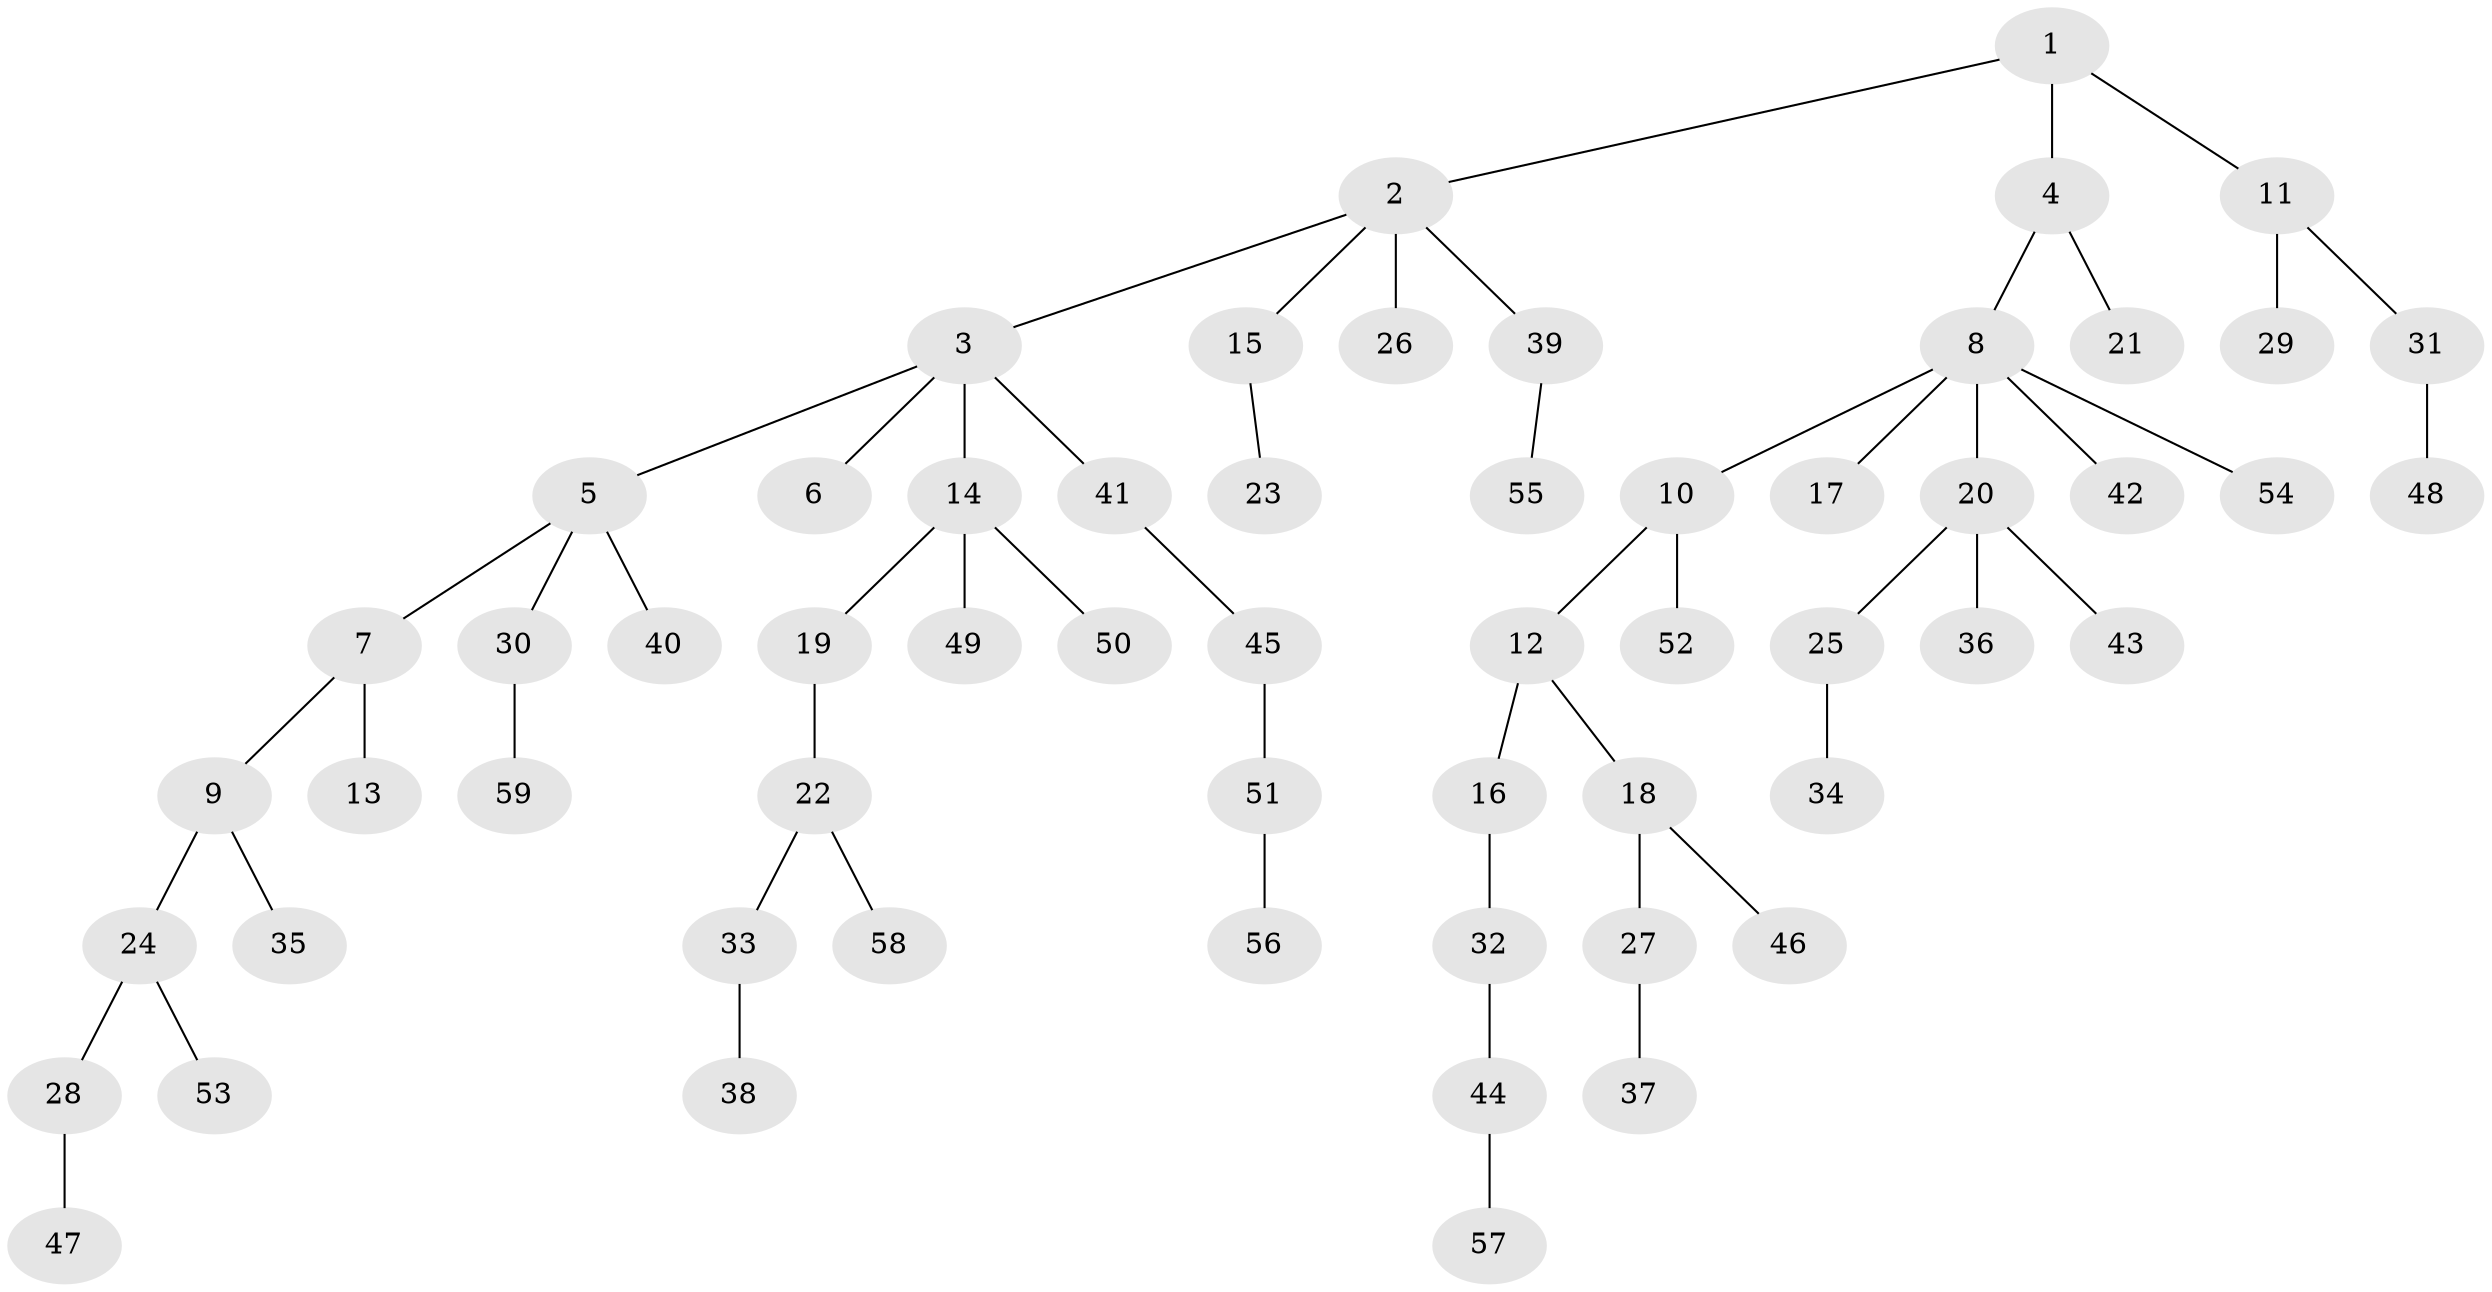 // Generated by graph-tools (version 1.1) at 2025/11/02/27/25 16:11:27]
// undirected, 59 vertices, 58 edges
graph export_dot {
graph [start="1"]
  node [color=gray90,style=filled];
  1;
  2;
  3;
  4;
  5;
  6;
  7;
  8;
  9;
  10;
  11;
  12;
  13;
  14;
  15;
  16;
  17;
  18;
  19;
  20;
  21;
  22;
  23;
  24;
  25;
  26;
  27;
  28;
  29;
  30;
  31;
  32;
  33;
  34;
  35;
  36;
  37;
  38;
  39;
  40;
  41;
  42;
  43;
  44;
  45;
  46;
  47;
  48;
  49;
  50;
  51;
  52;
  53;
  54;
  55;
  56;
  57;
  58;
  59;
  1 -- 2;
  1 -- 4;
  1 -- 11;
  2 -- 3;
  2 -- 15;
  2 -- 26;
  2 -- 39;
  3 -- 5;
  3 -- 6;
  3 -- 14;
  3 -- 41;
  4 -- 8;
  4 -- 21;
  5 -- 7;
  5 -- 30;
  5 -- 40;
  7 -- 9;
  7 -- 13;
  8 -- 10;
  8 -- 17;
  8 -- 20;
  8 -- 42;
  8 -- 54;
  9 -- 24;
  9 -- 35;
  10 -- 12;
  10 -- 52;
  11 -- 29;
  11 -- 31;
  12 -- 16;
  12 -- 18;
  14 -- 19;
  14 -- 49;
  14 -- 50;
  15 -- 23;
  16 -- 32;
  18 -- 27;
  18 -- 46;
  19 -- 22;
  20 -- 25;
  20 -- 36;
  20 -- 43;
  22 -- 33;
  22 -- 58;
  24 -- 28;
  24 -- 53;
  25 -- 34;
  27 -- 37;
  28 -- 47;
  30 -- 59;
  31 -- 48;
  32 -- 44;
  33 -- 38;
  39 -- 55;
  41 -- 45;
  44 -- 57;
  45 -- 51;
  51 -- 56;
}
